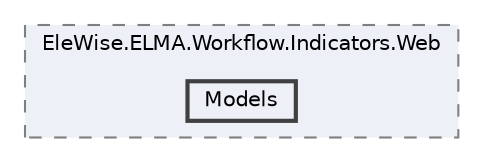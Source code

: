 digraph "Web/Modules/EleWise.ELMA.Workflow.Indicators.Web/Models"
{
 // LATEX_PDF_SIZE
  bgcolor="transparent";
  edge [fontname=Helvetica,fontsize=10,labelfontname=Helvetica,labelfontsize=10];
  node [fontname=Helvetica,fontsize=10,shape=box,height=0.2,width=0.4];
  compound=true
  subgraph clusterdir_3640ea5bc9cb805bdcad1fe4b78641fd {
    graph [ bgcolor="#edf0f7", pencolor="grey50", label="EleWise.ELMA.Workflow.Indicators.Web", fontname=Helvetica,fontsize=10 style="filled,dashed", URL="dir_3640ea5bc9cb805bdcad1fe4b78641fd.html",tooltip=""]
  dir_fc7a6ecc93d01637b6101a7eb87b941d [label="Models", fillcolor="#edf0f7", color="grey25", style="filled,bold", URL="dir_fc7a6ecc93d01637b6101a7eb87b941d.html",tooltip=""];
  }
}
